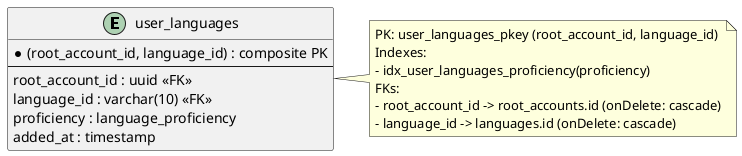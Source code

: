 @startuml user_languages
' user_languages 単独 ER 図（root_accounts, languages を外部参照）
entity "user_languages" as user_languages {
  * (root_account_id, language_id) : composite PK
  --
  root_account_id : uuid <<FK>>
  language_id : varchar(10) <<FK>>
  proficiency : language_proficiency
  added_at : timestamp
}

note right of user_languages
  PK: user_languages_pkey (root_account_id, language_id)
  Indexes:
  - idx_user_languages_proficiency(proficiency)
  FKs:
  - root_account_id -> root_accounts.id (onDelete: cascade)
  - language_id -> languages.id (onDelete: cascade)
end note
@enduml
